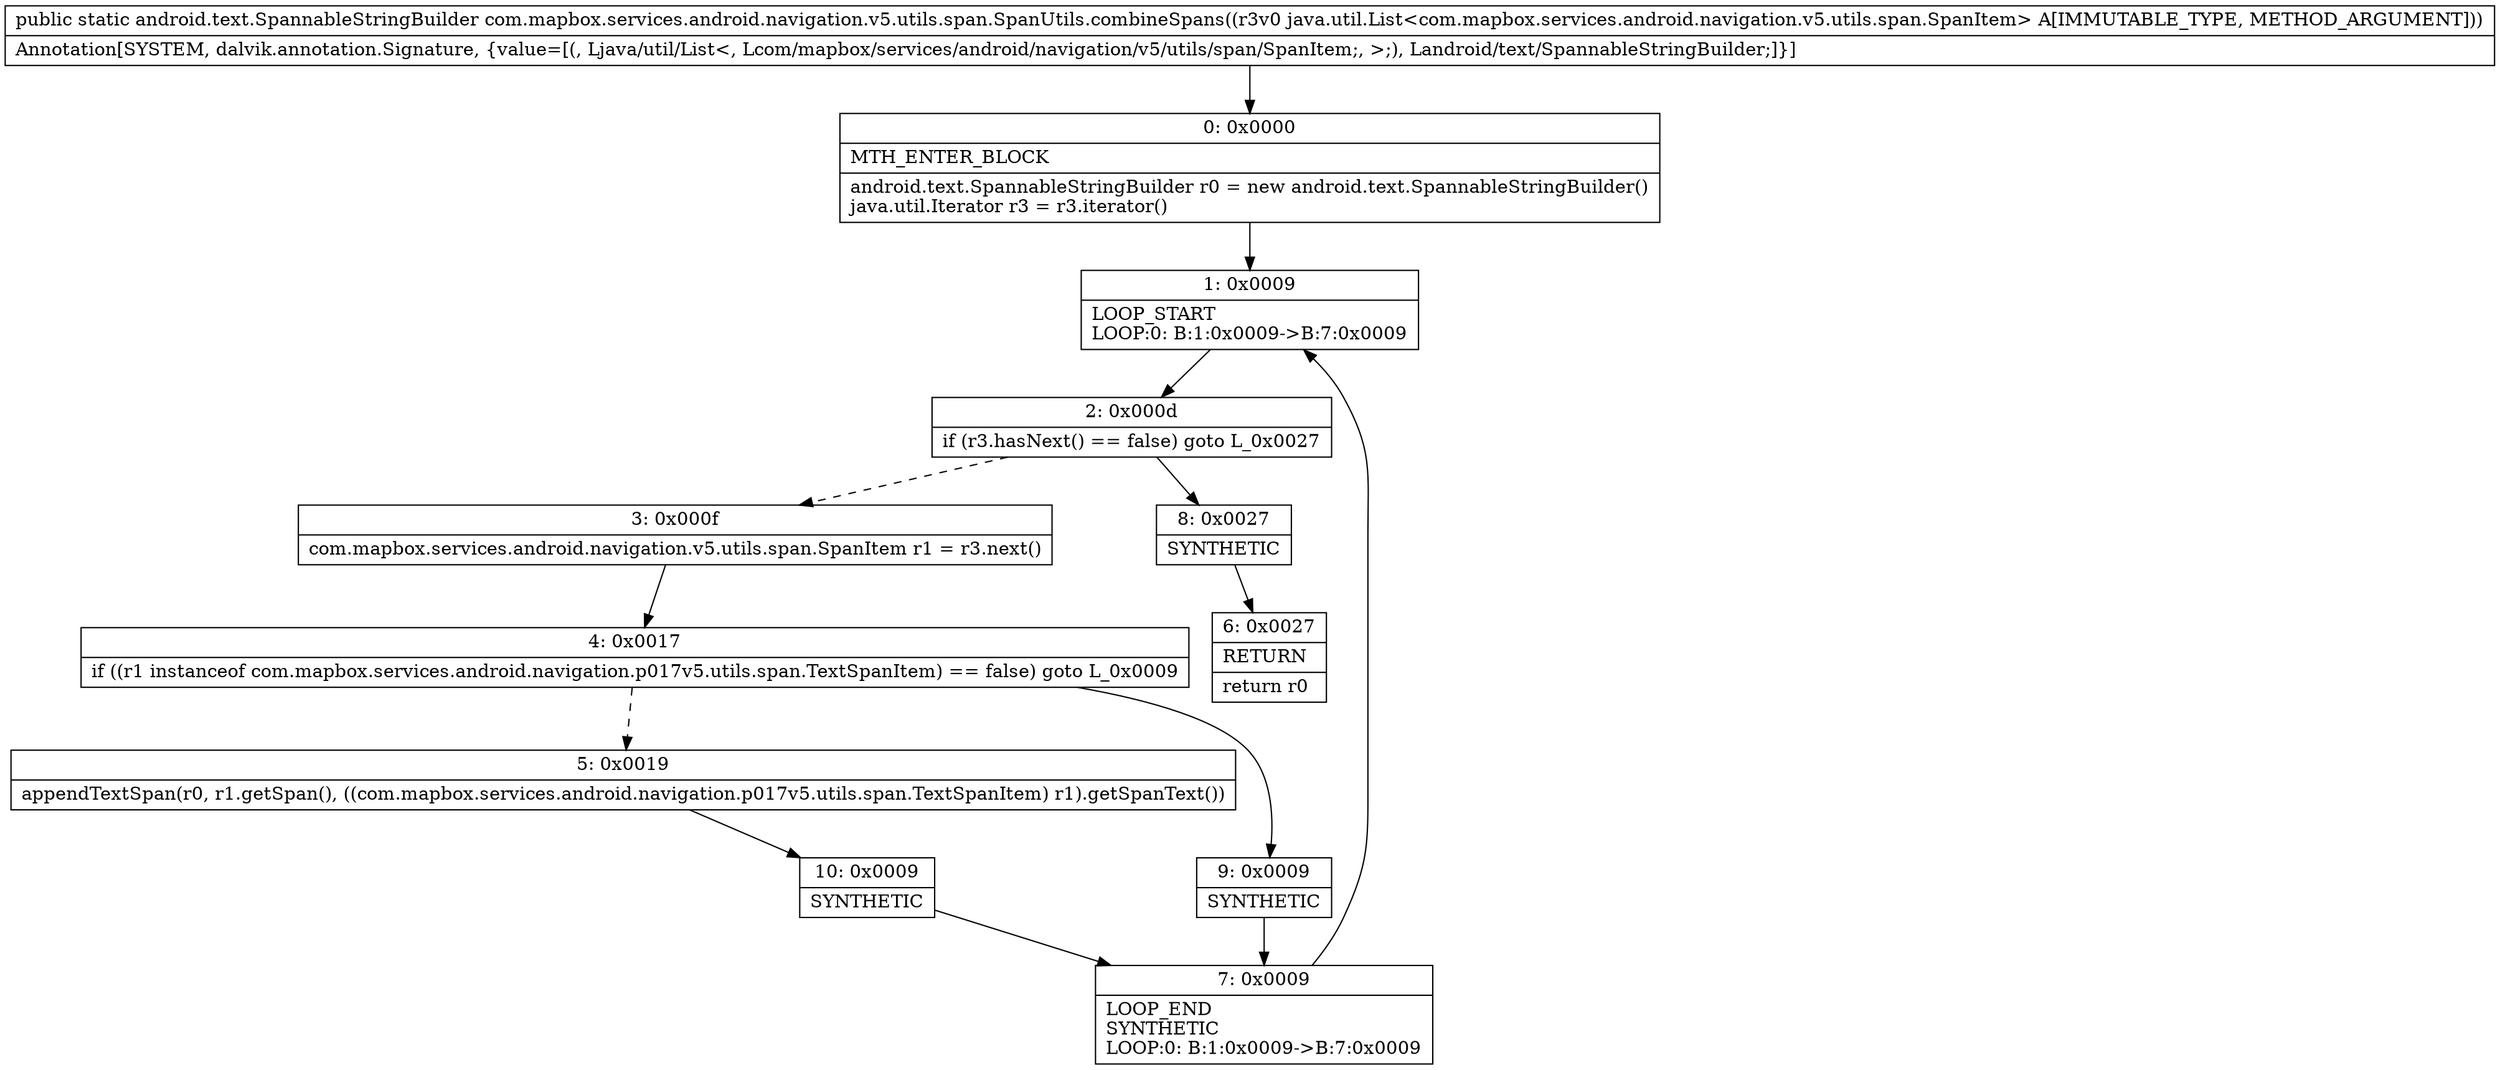 digraph "CFG forcom.mapbox.services.android.navigation.v5.utils.span.SpanUtils.combineSpans(Ljava\/util\/List;)Landroid\/text\/SpannableStringBuilder;" {
Node_0 [shape=record,label="{0\:\ 0x0000|MTH_ENTER_BLOCK\l|android.text.SpannableStringBuilder r0 = new android.text.SpannableStringBuilder()\ljava.util.Iterator r3 = r3.iterator()\l}"];
Node_1 [shape=record,label="{1\:\ 0x0009|LOOP_START\lLOOP:0: B:1:0x0009\-\>B:7:0x0009\l}"];
Node_2 [shape=record,label="{2\:\ 0x000d|if (r3.hasNext() == false) goto L_0x0027\l}"];
Node_3 [shape=record,label="{3\:\ 0x000f|com.mapbox.services.android.navigation.v5.utils.span.SpanItem r1 = r3.next()\l}"];
Node_4 [shape=record,label="{4\:\ 0x0017|if ((r1 instanceof com.mapbox.services.android.navigation.p017v5.utils.span.TextSpanItem) == false) goto L_0x0009\l}"];
Node_5 [shape=record,label="{5\:\ 0x0019|appendTextSpan(r0, r1.getSpan(), ((com.mapbox.services.android.navigation.p017v5.utils.span.TextSpanItem) r1).getSpanText())\l}"];
Node_6 [shape=record,label="{6\:\ 0x0027|RETURN\l|return r0\l}"];
Node_7 [shape=record,label="{7\:\ 0x0009|LOOP_END\lSYNTHETIC\lLOOP:0: B:1:0x0009\-\>B:7:0x0009\l}"];
Node_8 [shape=record,label="{8\:\ 0x0027|SYNTHETIC\l}"];
Node_9 [shape=record,label="{9\:\ 0x0009|SYNTHETIC\l}"];
Node_10 [shape=record,label="{10\:\ 0x0009|SYNTHETIC\l}"];
MethodNode[shape=record,label="{public static android.text.SpannableStringBuilder com.mapbox.services.android.navigation.v5.utils.span.SpanUtils.combineSpans((r3v0 java.util.List\<com.mapbox.services.android.navigation.v5.utils.span.SpanItem\> A[IMMUTABLE_TYPE, METHOD_ARGUMENT]))  | Annotation[SYSTEM, dalvik.annotation.Signature, \{value=[(, Ljava\/util\/List\<, Lcom\/mapbox\/services\/android\/navigation\/v5\/utils\/span\/SpanItem;, \>;), Landroid\/text\/SpannableStringBuilder;]\}]\l}"];
MethodNode -> Node_0;
Node_0 -> Node_1;
Node_1 -> Node_2;
Node_2 -> Node_3[style=dashed];
Node_2 -> Node_8;
Node_3 -> Node_4;
Node_4 -> Node_5[style=dashed];
Node_4 -> Node_9;
Node_5 -> Node_10;
Node_7 -> Node_1;
Node_8 -> Node_6;
Node_9 -> Node_7;
Node_10 -> Node_7;
}

